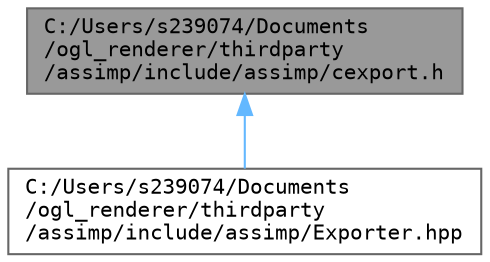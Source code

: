 digraph "C:/Users/s239074/Documents/ogl_renderer/thirdparty/assimp/include/assimp/cexport.h"
{
 // LATEX_PDF_SIZE
  bgcolor="transparent";
  edge [fontname=Terminal,fontsize=10,labelfontname=Helvetica,labelfontsize=10];
  node [fontname=Terminal,fontsize=10,shape=box,height=0.2,width=0.4];
  Node1 [label="C:/Users/s239074/Documents\l/ogl_renderer/thirdparty\l/assimp/include/assimp/cexport.h",height=0.2,width=0.4,color="gray40", fillcolor="grey60", style="filled", fontcolor="black",tooltip="Defines the C-API for the Assimp export interface."];
  Node1 -> Node2 [dir="back",color="steelblue1",style="solid"];
  Node2 [label="C:/Users/s239074/Documents\l/ogl_renderer/thirdparty\l/assimp/include/assimp/Exporter.hpp",height=0.2,width=0.4,color="grey40", fillcolor="white", style="filled",URL="$include_2assimp_2_exporter_8hpp.html",tooltip="Defines the CPP-API for the Assimp export interface."];
}
